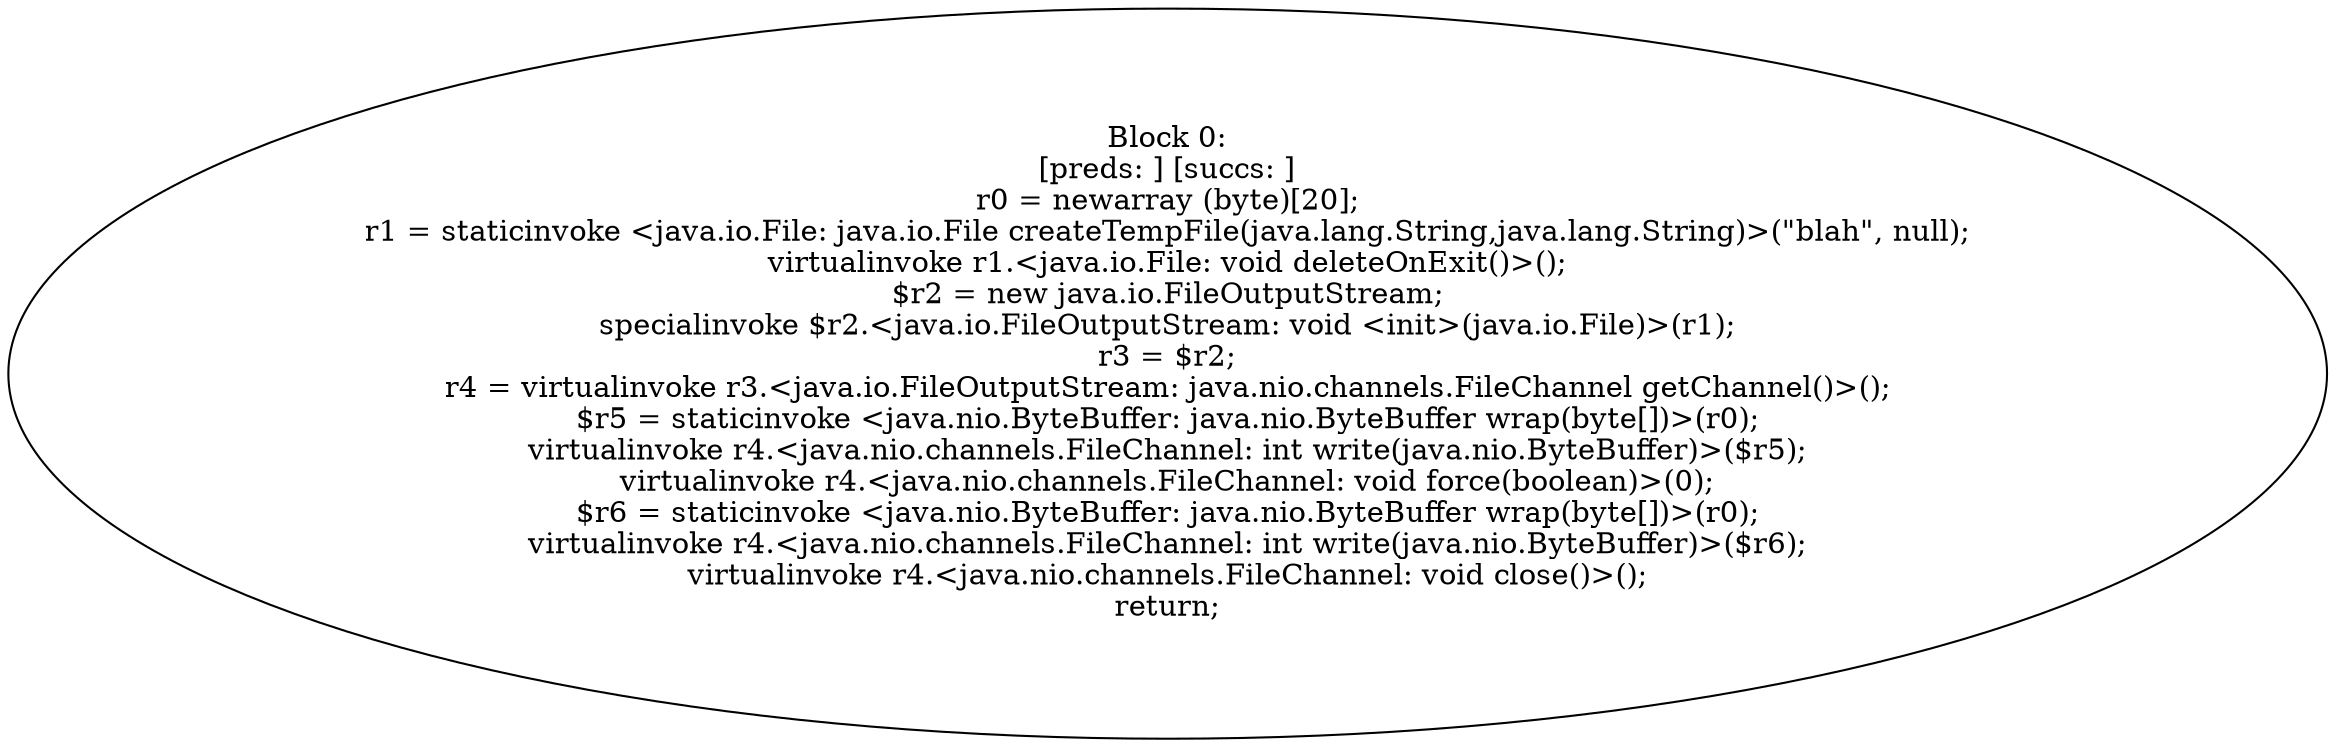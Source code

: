 digraph "unitGraph" {
    "Block 0:
[preds: ] [succs: ]
r0 = newarray (byte)[20];
r1 = staticinvoke <java.io.File: java.io.File createTempFile(java.lang.String,java.lang.String)>(\"blah\", null);
virtualinvoke r1.<java.io.File: void deleteOnExit()>();
$r2 = new java.io.FileOutputStream;
specialinvoke $r2.<java.io.FileOutputStream: void <init>(java.io.File)>(r1);
r3 = $r2;
r4 = virtualinvoke r3.<java.io.FileOutputStream: java.nio.channels.FileChannel getChannel()>();
$r5 = staticinvoke <java.nio.ByteBuffer: java.nio.ByteBuffer wrap(byte[])>(r0);
virtualinvoke r4.<java.nio.channels.FileChannel: int write(java.nio.ByteBuffer)>($r5);
virtualinvoke r4.<java.nio.channels.FileChannel: void force(boolean)>(0);
$r6 = staticinvoke <java.nio.ByteBuffer: java.nio.ByteBuffer wrap(byte[])>(r0);
virtualinvoke r4.<java.nio.channels.FileChannel: int write(java.nio.ByteBuffer)>($r6);
virtualinvoke r4.<java.nio.channels.FileChannel: void close()>();
return;
"
}
